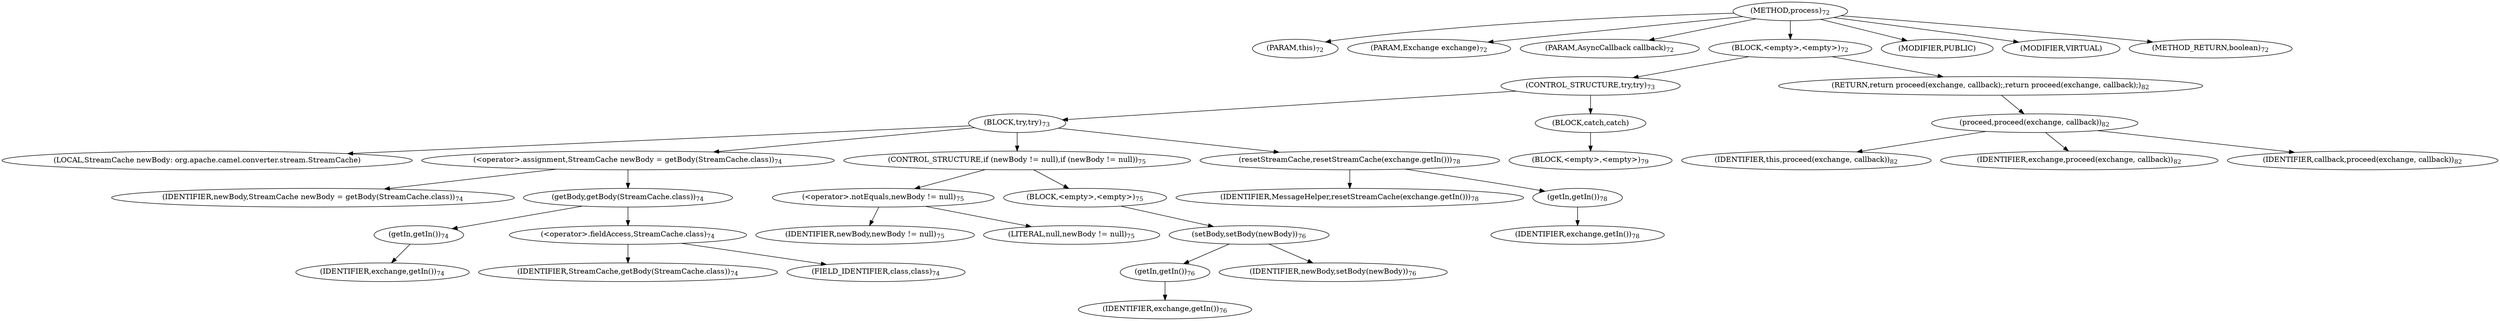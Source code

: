 digraph "process" {  
"98" [label = <(METHOD,process)<SUB>72</SUB>> ]
"11" [label = <(PARAM,this)<SUB>72</SUB>> ]
"99" [label = <(PARAM,Exchange exchange)<SUB>72</SUB>> ]
"100" [label = <(PARAM,AsyncCallback callback)<SUB>72</SUB>> ]
"101" [label = <(BLOCK,&lt;empty&gt;,&lt;empty&gt;)<SUB>72</SUB>> ]
"102" [label = <(CONTROL_STRUCTURE,try,try)<SUB>73</SUB>> ]
"103" [label = <(BLOCK,try,try)<SUB>73</SUB>> ]
"104" [label = <(LOCAL,StreamCache newBody: org.apache.camel.converter.stream.StreamCache)> ]
"105" [label = <(&lt;operator&gt;.assignment,StreamCache newBody = getBody(StreamCache.class))<SUB>74</SUB>> ]
"106" [label = <(IDENTIFIER,newBody,StreamCache newBody = getBody(StreamCache.class))<SUB>74</SUB>> ]
"107" [label = <(getBody,getBody(StreamCache.class))<SUB>74</SUB>> ]
"108" [label = <(getIn,getIn())<SUB>74</SUB>> ]
"109" [label = <(IDENTIFIER,exchange,getIn())<SUB>74</SUB>> ]
"110" [label = <(&lt;operator&gt;.fieldAccess,StreamCache.class)<SUB>74</SUB>> ]
"111" [label = <(IDENTIFIER,StreamCache,getBody(StreamCache.class))<SUB>74</SUB>> ]
"112" [label = <(FIELD_IDENTIFIER,class,class)<SUB>74</SUB>> ]
"113" [label = <(CONTROL_STRUCTURE,if (newBody != null),if (newBody != null))<SUB>75</SUB>> ]
"114" [label = <(&lt;operator&gt;.notEquals,newBody != null)<SUB>75</SUB>> ]
"115" [label = <(IDENTIFIER,newBody,newBody != null)<SUB>75</SUB>> ]
"116" [label = <(LITERAL,null,newBody != null)<SUB>75</SUB>> ]
"117" [label = <(BLOCK,&lt;empty&gt;,&lt;empty&gt;)<SUB>75</SUB>> ]
"118" [label = <(setBody,setBody(newBody))<SUB>76</SUB>> ]
"119" [label = <(getIn,getIn())<SUB>76</SUB>> ]
"120" [label = <(IDENTIFIER,exchange,getIn())<SUB>76</SUB>> ]
"121" [label = <(IDENTIFIER,newBody,setBody(newBody))<SUB>76</SUB>> ]
"122" [label = <(resetStreamCache,resetStreamCache(exchange.getIn()))<SUB>78</SUB>> ]
"123" [label = <(IDENTIFIER,MessageHelper,resetStreamCache(exchange.getIn()))<SUB>78</SUB>> ]
"124" [label = <(getIn,getIn())<SUB>78</SUB>> ]
"125" [label = <(IDENTIFIER,exchange,getIn())<SUB>78</SUB>> ]
"126" [label = <(BLOCK,catch,catch)> ]
"127" [label = <(BLOCK,&lt;empty&gt;,&lt;empty&gt;)<SUB>79</SUB>> ]
"128" [label = <(RETURN,return proceed(exchange, callback);,return proceed(exchange, callback);)<SUB>82</SUB>> ]
"129" [label = <(proceed,proceed(exchange, callback))<SUB>82</SUB>> ]
"10" [label = <(IDENTIFIER,this,proceed(exchange, callback))<SUB>82</SUB>> ]
"130" [label = <(IDENTIFIER,exchange,proceed(exchange, callback))<SUB>82</SUB>> ]
"131" [label = <(IDENTIFIER,callback,proceed(exchange, callback))<SUB>82</SUB>> ]
"132" [label = <(MODIFIER,PUBLIC)> ]
"133" [label = <(MODIFIER,VIRTUAL)> ]
"134" [label = <(METHOD_RETURN,boolean)<SUB>72</SUB>> ]
  "98" -> "11" 
  "98" -> "99" 
  "98" -> "100" 
  "98" -> "101" 
  "98" -> "132" 
  "98" -> "133" 
  "98" -> "134" 
  "101" -> "102" 
  "101" -> "128" 
  "102" -> "103" 
  "102" -> "126" 
  "103" -> "104" 
  "103" -> "105" 
  "103" -> "113" 
  "103" -> "122" 
  "105" -> "106" 
  "105" -> "107" 
  "107" -> "108" 
  "107" -> "110" 
  "108" -> "109" 
  "110" -> "111" 
  "110" -> "112" 
  "113" -> "114" 
  "113" -> "117" 
  "114" -> "115" 
  "114" -> "116" 
  "117" -> "118" 
  "118" -> "119" 
  "118" -> "121" 
  "119" -> "120" 
  "122" -> "123" 
  "122" -> "124" 
  "124" -> "125" 
  "126" -> "127" 
  "128" -> "129" 
  "129" -> "10" 
  "129" -> "130" 
  "129" -> "131" 
}
